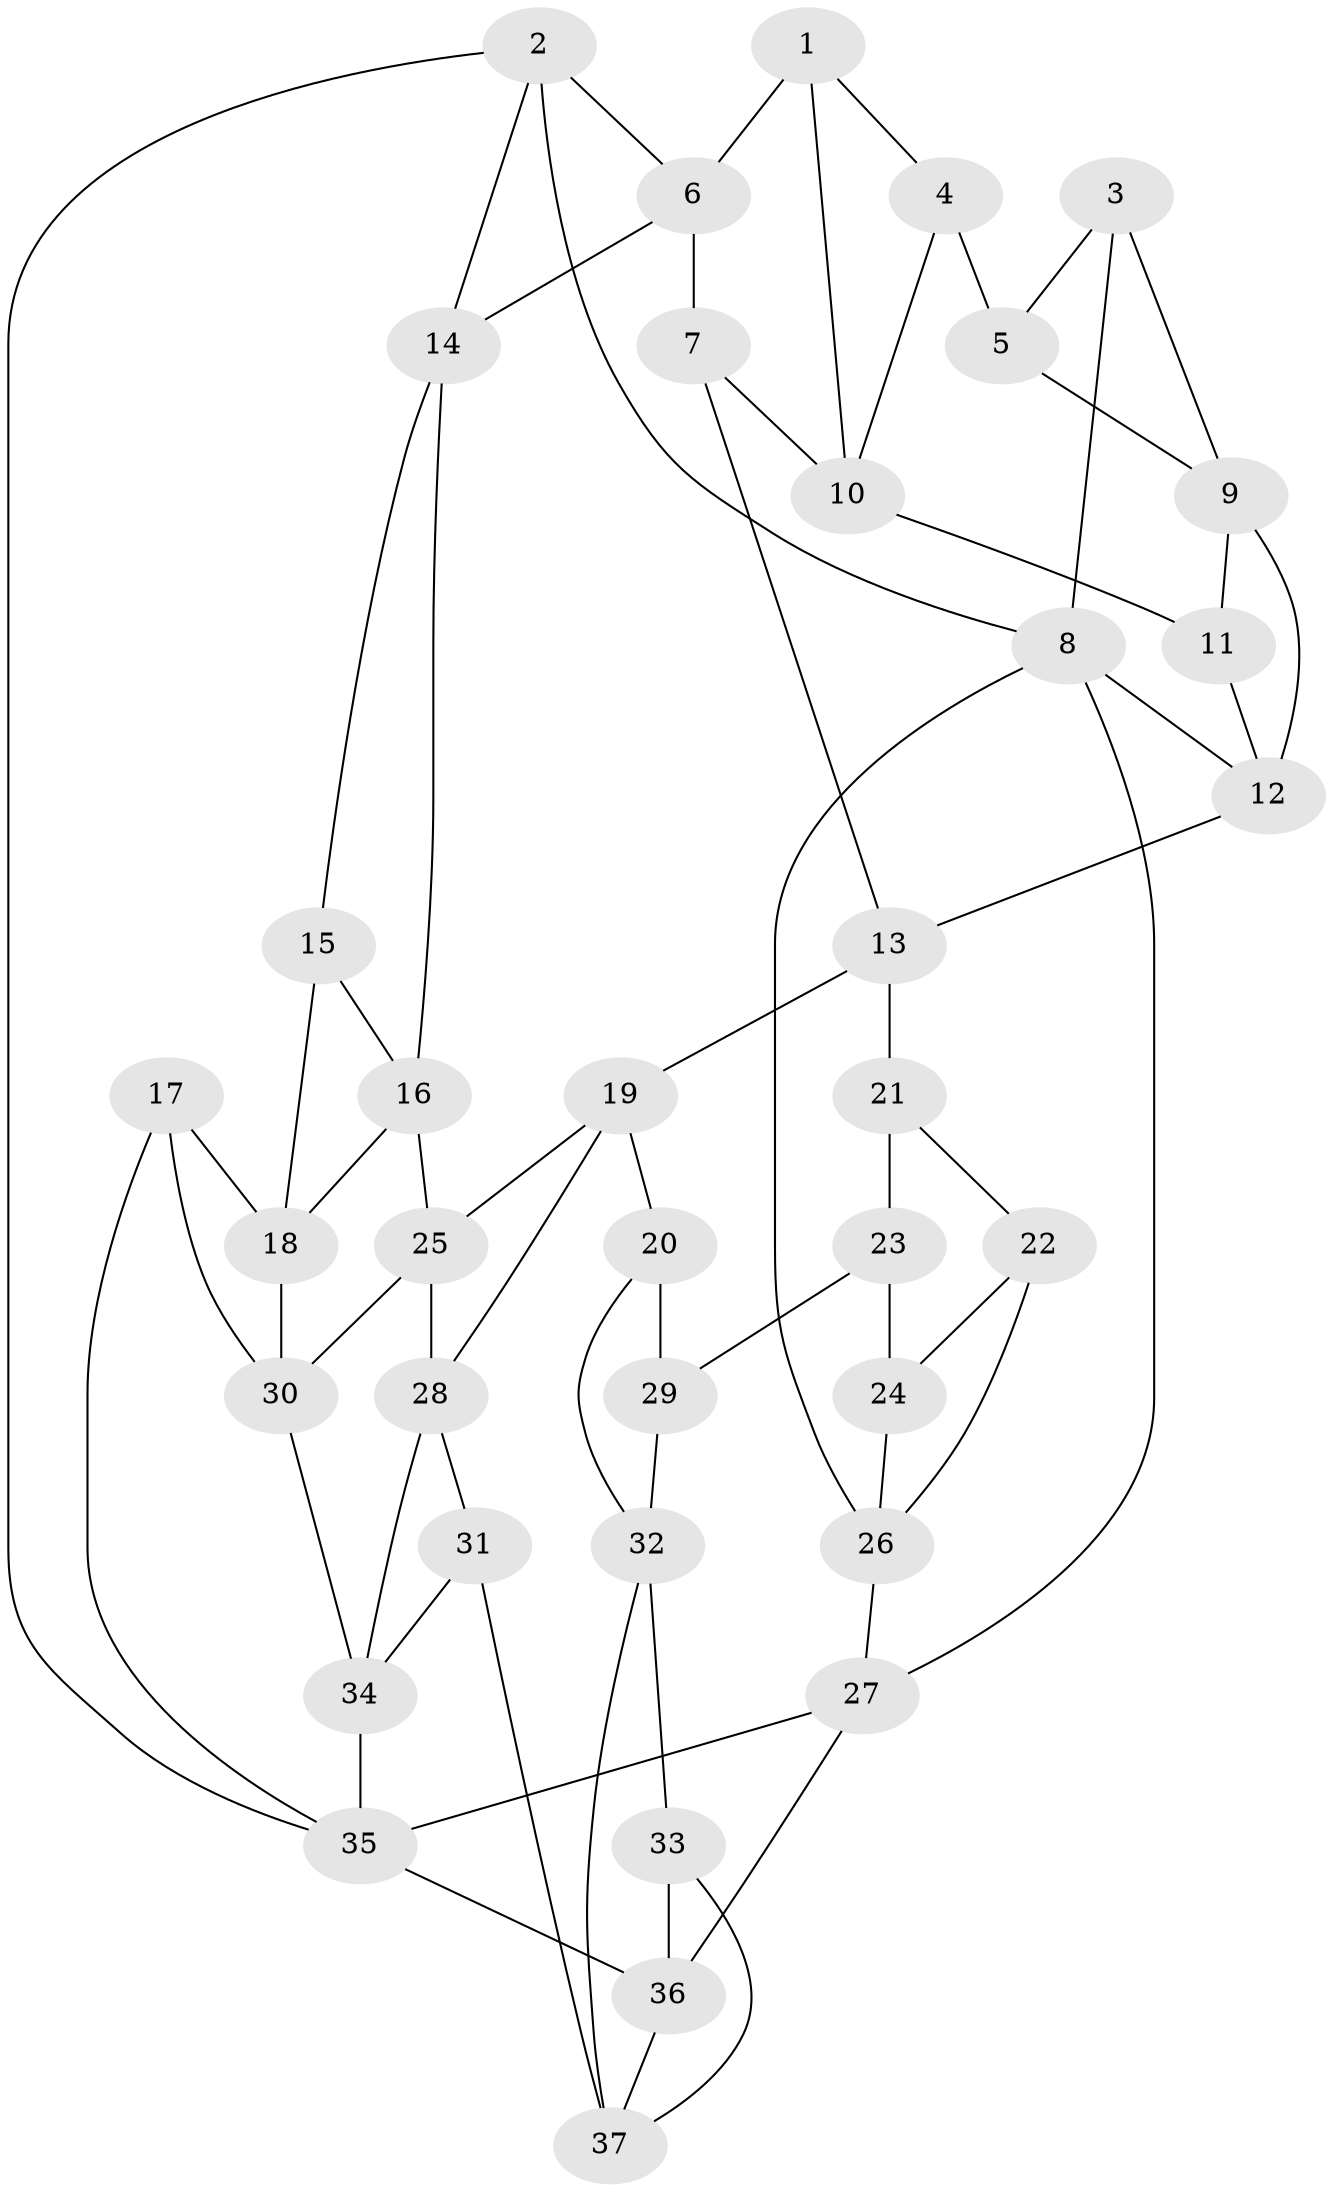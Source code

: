 // original degree distribution, {3: 0.04054054054054054, 4: 0.22972972972972974, 5: 0.5, 6: 0.22972972972972974}
// Generated by graph-tools (version 1.1) at 2025/03/03/09/25 03:03:20]
// undirected, 37 vertices, 67 edges
graph export_dot {
graph [start="1"]
  node [color=gray90,style=filled];
  1;
  2;
  3;
  4;
  5;
  6;
  7;
  8;
  9;
  10;
  11;
  12;
  13;
  14;
  15;
  16;
  17;
  18;
  19;
  20;
  21;
  22;
  23;
  24;
  25;
  26;
  27;
  28;
  29;
  30;
  31;
  32;
  33;
  34;
  35;
  36;
  37;
  1 -- 4 [weight=1.0];
  1 -- 6 [weight=1.0];
  1 -- 10 [weight=1.0];
  2 -- 6 [weight=1.0];
  2 -- 8 [weight=1.0];
  2 -- 14 [weight=1.0];
  2 -- 35 [weight=1.0];
  3 -- 5 [weight=1.0];
  3 -- 8 [weight=1.0];
  3 -- 9 [weight=1.0];
  4 -- 5 [weight=2.0];
  4 -- 10 [weight=1.0];
  5 -- 9 [weight=1.0];
  6 -- 7 [weight=1.0];
  6 -- 14 [weight=1.0];
  7 -- 10 [weight=1.0];
  7 -- 13 [weight=1.0];
  8 -- 12 [weight=1.0];
  8 -- 26 [weight=1.0];
  8 -- 27 [weight=1.0];
  9 -- 11 [weight=1.0];
  9 -- 12 [weight=1.0];
  10 -- 11 [weight=1.0];
  11 -- 12 [weight=1.0];
  12 -- 13 [weight=1.0];
  13 -- 19 [weight=1.0];
  13 -- 21 [weight=1.0];
  14 -- 15 [weight=1.0];
  14 -- 16 [weight=1.0];
  15 -- 16 [weight=1.0];
  15 -- 18 [weight=1.0];
  16 -- 18 [weight=1.0];
  16 -- 25 [weight=1.0];
  17 -- 18 [weight=1.0];
  17 -- 30 [weight=1.0];
  17 -- 35 [weight=1.0];
  18 -- 30 [weight=1.0];
  19 -- 20 [weight=1.0];
  19 -- 25 [weight=1.0];
  19 -- 28 [weight=1.0];
  20 -- 29 [weight=1.0];
  20 -- 32 [weight=1.0];
  21 -- 22 [weight=1.0];
  21 -- 23 [weight=1.0];
  22 -- 24 [weight=1.0];
  22 -- 26 [weight=1.0];
  23 -- 24 [weight=1.0];
  23 -- 29 [weight=2.0];
  24 -- 26 [weight=1.0];
  25 -- 28 [weight=1.0];
  25 -- 30 [weight=1.0];
  26 -- 27 [weight=1.0];
  27 -- 35 [weight=1.0];
  27 -- 36 [weight=1.0];
  28 -- 31 [weight=1.0];
  28 -- 34 [weight=1.0];
  29 -- 32 [weight=1.0];
  30 -- 34 [weight=1.0];
  31 -- 34 [weight=1.0];
  31 -- 37 [weight=1.0];
  32 -- 33 [weight=1.0];
  32 -- 37 [weight=1.0];
  33 -- 36 [weight=1.0];
  33 -- 37 [weight=1.0];
  34 -- 35 [weight=1.0];
  35 -- 36 [weight=1.0];
  36 -- 37 [weight=1.0];
}
